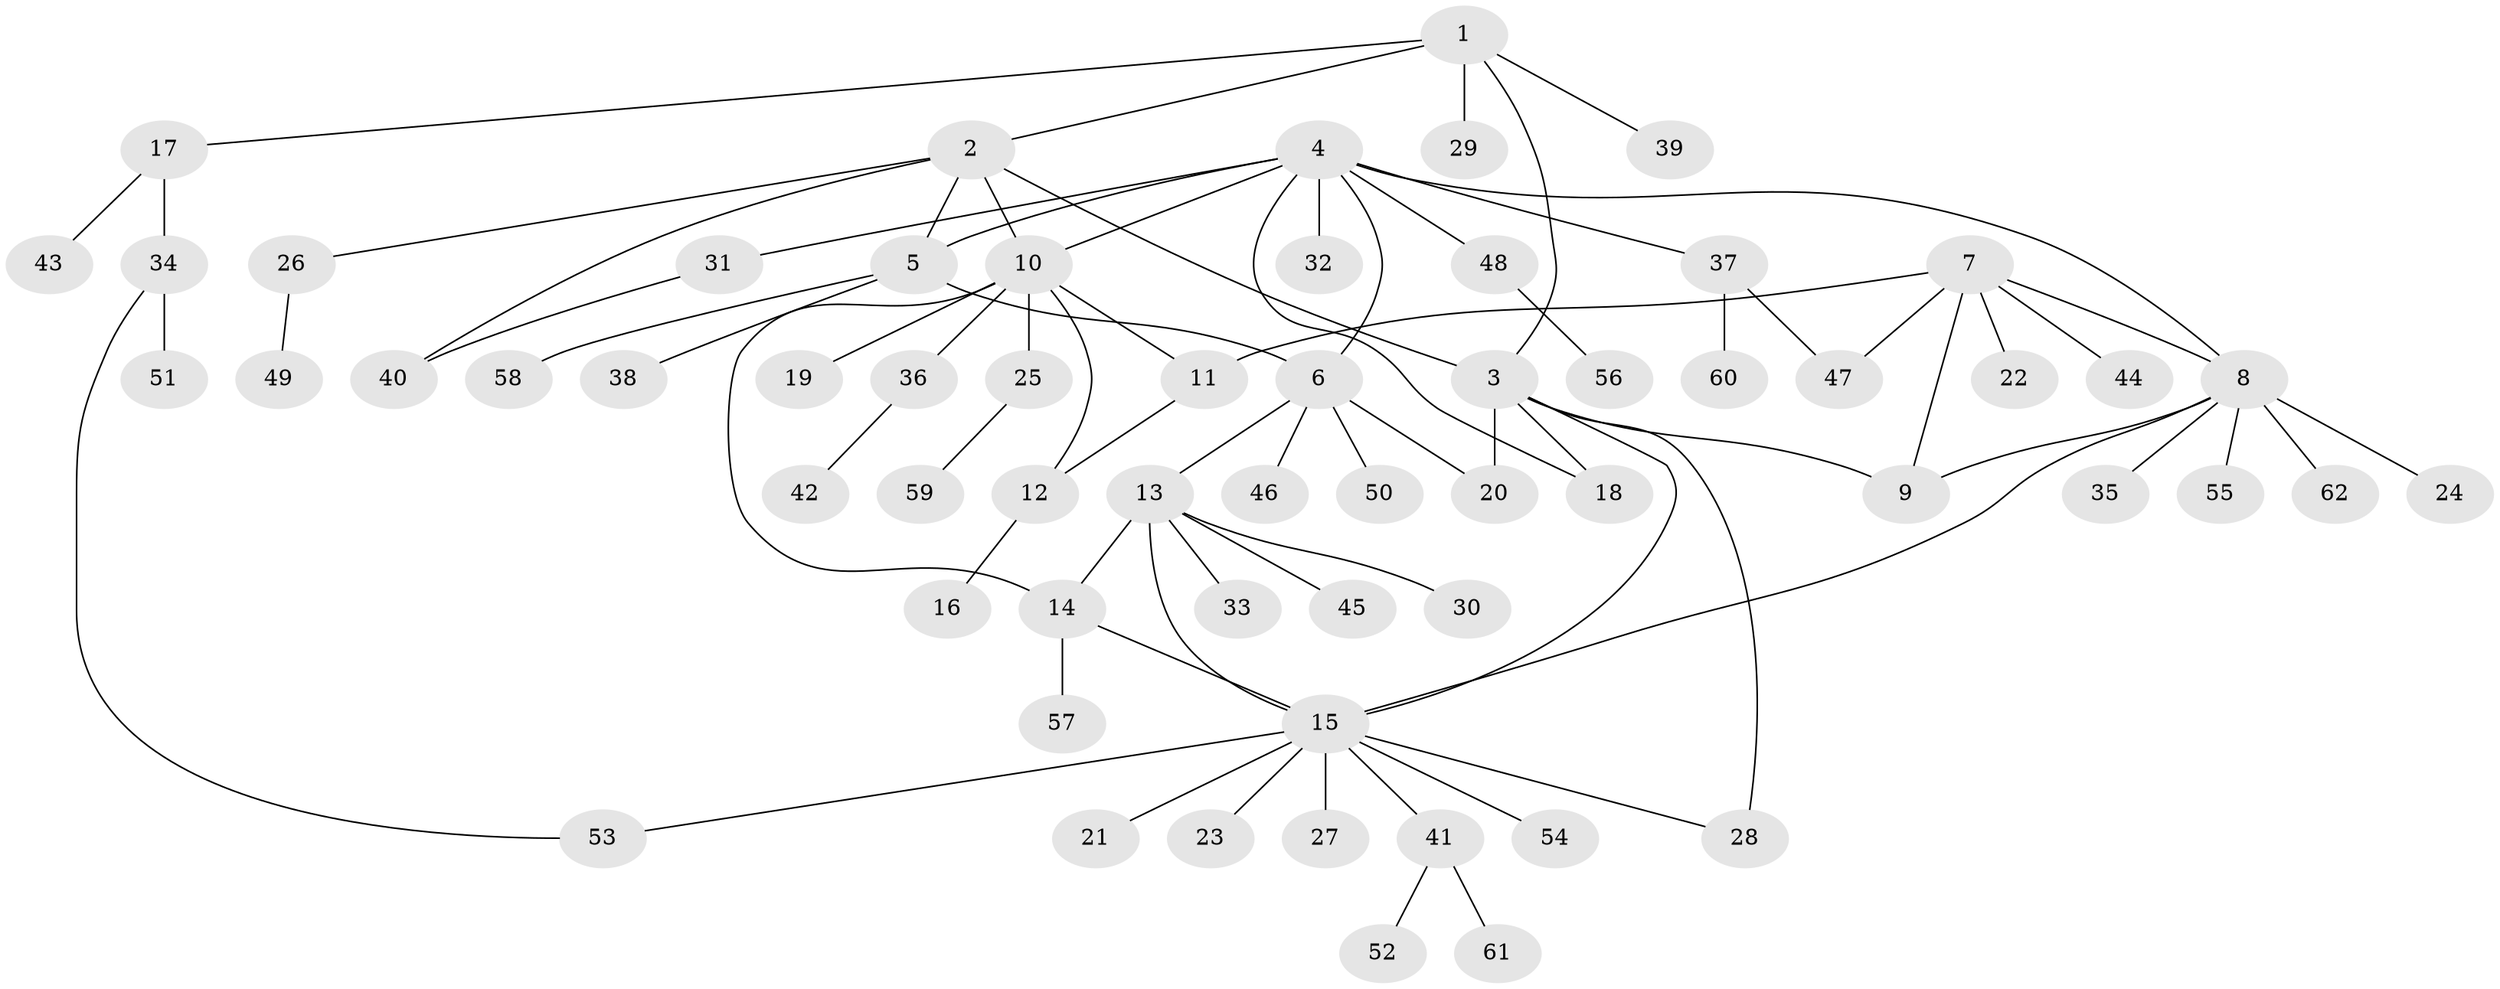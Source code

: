 // Generated by graph-tools (version 1.1) at 2025/37/03/09/25 02:37:45]
// undirected, 62 vertices, 78 edges
graph export_dot {
graph [start="1"]
  node [color=gray90,style=filled];
  1;
  2;
  3;
  4;
  5;
  6;
  7;
  8;
  9;
  10;
  11;
  12;
  13;
  14;
  15;
  16;
  17;
  18;
  19;
  20;
  21;
  22;
  23;
  24;
  25;
  26;
  27;
  28;
  29;
  30;
  31;
  32;
  33;
  34;
  35;
  36;
  37;
  38;
  39;
  40;
  41;
  42;
  43;
  44;
  45;
  46;
  47;
  48;
  49;
  50;
  51;
  52;
  53;
  54;
  55;
  56;
  57;
  58;
  59;
  60;
  61;
  62;
  1 -- 2;
  1 -- 3;
  1 -- 17;
  1 -- 29;
  1 -- 39;
  2 -- 3;
  2 -- 5;
  2 -- 10;
  2 -- 26;
  2 -- 40;
  3 -- 9;
  3 -- 15;
  3 -- 18;
  3 -- 20;
  3 -- 28;
  4 -- 5;
  4 -- 6;
  4 -- 8;
  4 -- 10;
  4 -- 18;
  4 -- 31;
  4 -- 32;
  4 -- 37;
  4 -- 48;
  5 -- 6;
  5 -- 38;
  5 -- 58;
  6 -- 13;
  6 -- 20;
  6 -- 46;
  6 -- 50;
  7 -- 8;
  7 -- 9;
  7 -- 11;
  7 -- 22;
  7 -- 44;
  7 -- 47;
  8 -- 9;
  8 -- 15;
  8 -- 24;
  8 -- 35;
  8 -- 55;
  8 -- 62;
  10 -- 11;
  10 -- 12;
  10 -- 14;
  10 -- 19;
  10 -- 25;
  10 -- 36;
  11 -- 12;
  12 -- 16;
  13 -- 14;
  13 -- 15;
  13 -- 30;
  13 -- 33;
  13 -- 45;
  14 -- 15;
  14 -- 57;
  15 -- 21;
  15 -- 23;
  15 -- 27;
  15 -- 28;
  15 -- 41;
  15 -- 53;
  15 -- 54;
  17 -- 34;
  17 -- 43;
  25 -- 59;
  26 -- 49;
  31 -- 40;
  34 -- 51;
  34 -- 53;
  36 -- 42;
  37 -- 47;
  37 -- 60;
  41 -- 52;
  41 -- 61;
  48 -- 56;
}
